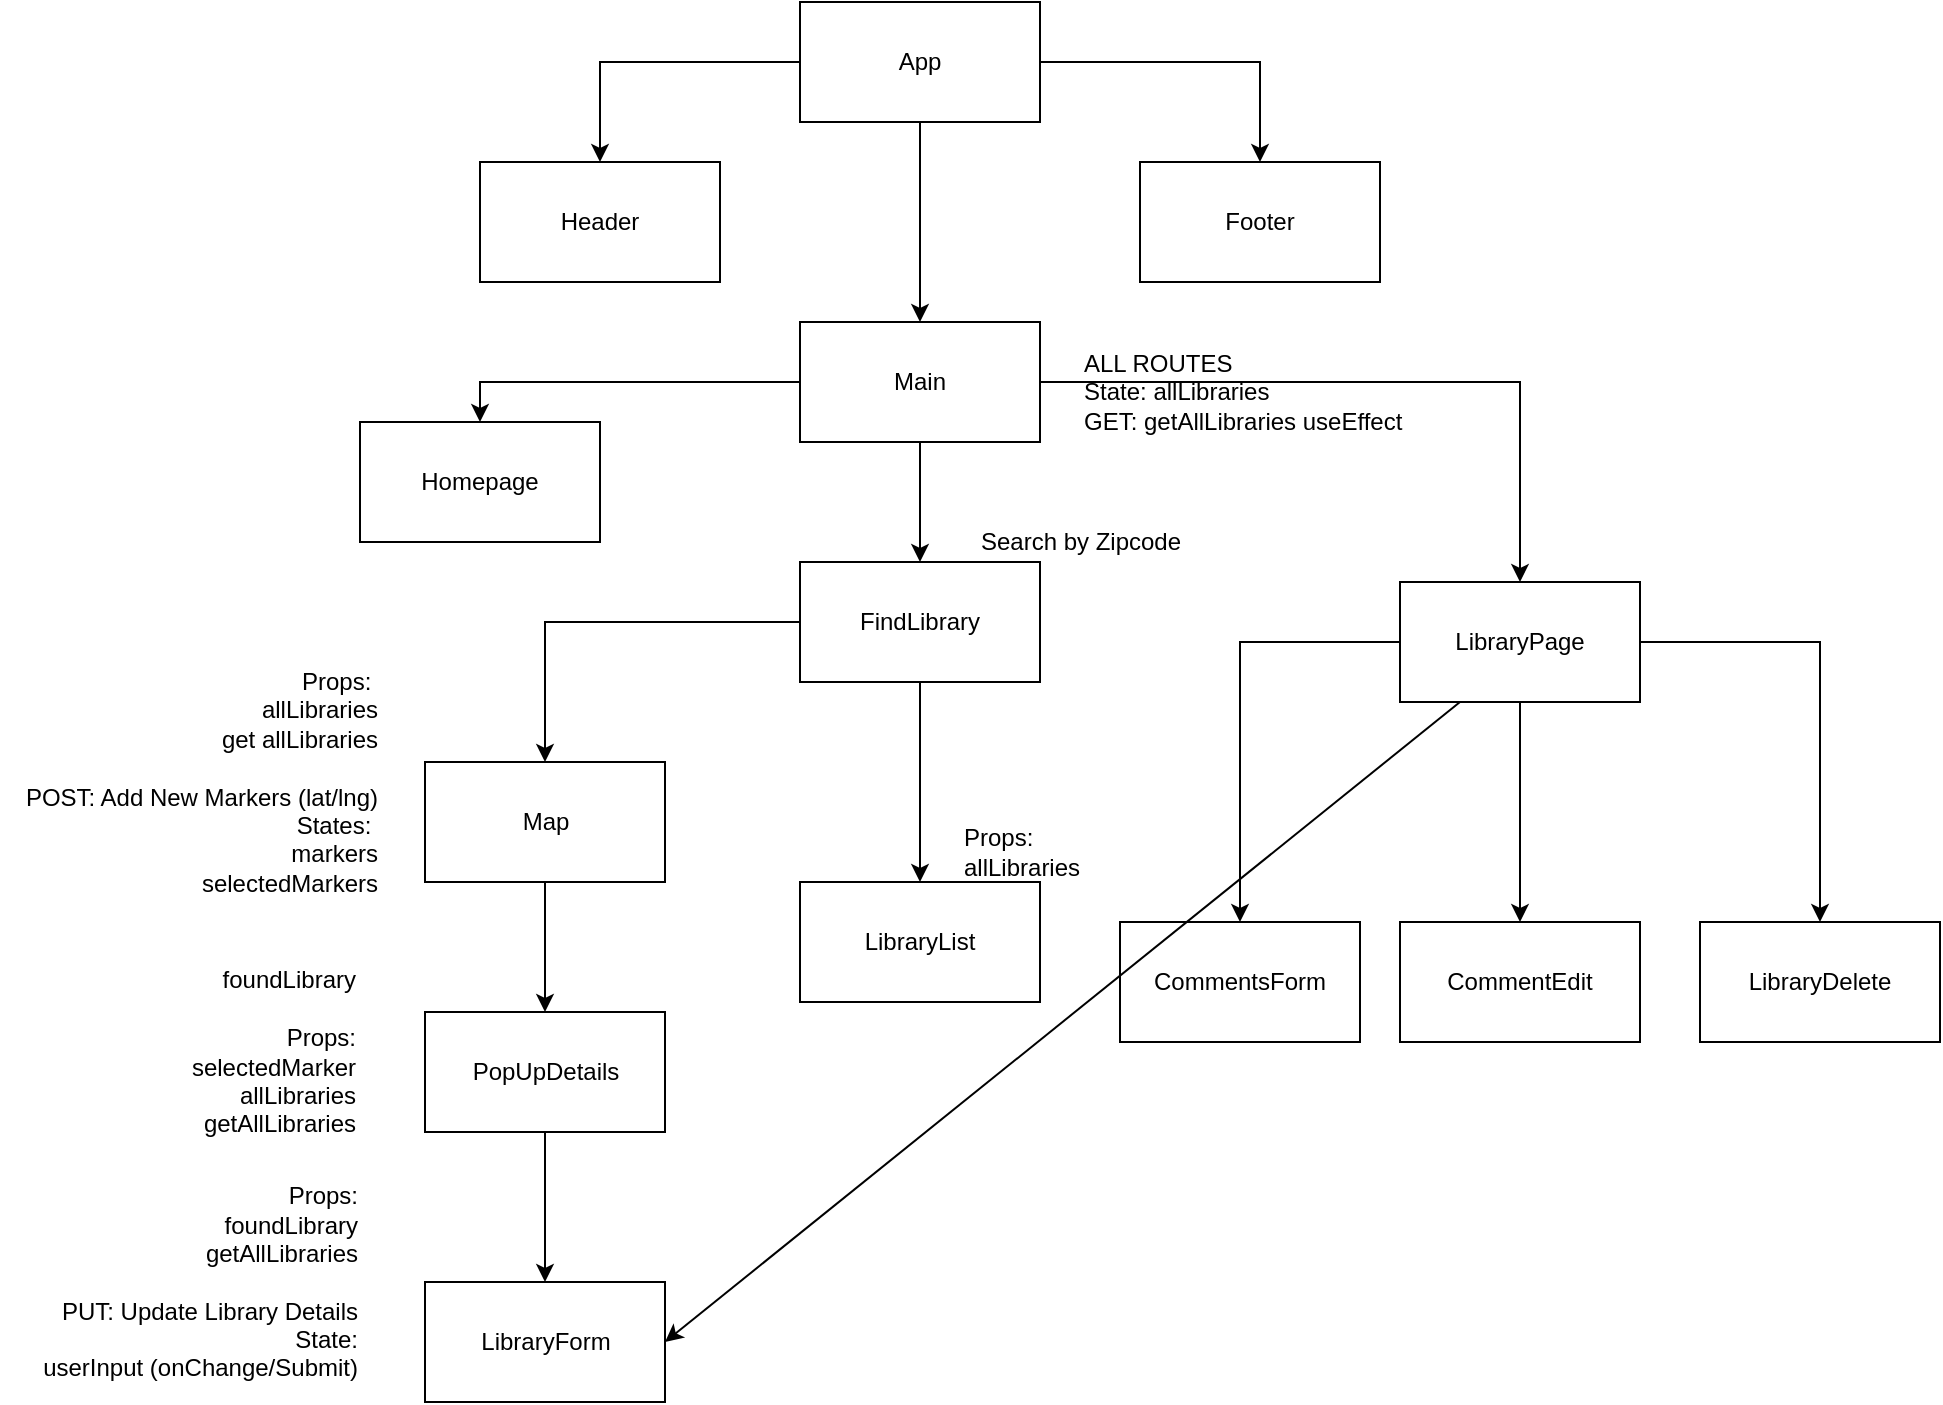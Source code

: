 <mxfile version="13.6.2" type="device"><diagram id="HdWKcb-8YZJ79-P30v2o" name="Page-1"><mxGraphModel dx="1777" dy="695" grid="1" gridSize="10" guides="1" tooltips="1" connect="1" arrows="1" fold="1" page="1" pageScale="1" pageWidth="850" pageHeight="1100" math="0" shadow="0"><root><mxCell id="0"/><mxCell id="1" parent="0"/><mxCell id="X6bXbO6NI_cJ-Yb1LFdB-4" value="" style="edgeStyle=orthogonalEdgeStyle;rounded=0;orthogonalLoop=1;jettySize=auto;html=1;" parent="1" source="X6bXbO6NI_cJ-Yb1LFdB-1" target="X6bXbO6NI_cJ-Yb1LFdB-3" edge="1"><mxGeometry relative="1" as="geometry"/></mxCell><mxCell id="X6bXbO6NI_cJ-Yb1LFdB-6" value="" style="edgeStyle=orthogonalEdgeStyle;rounded=0;orthogonalLoop=1;jettySize=auto;html=1;" parent="1" source="X6bXbO6NI_cJ-Yb1LFdB-1" target="X6bXbO6NI_cJ-Yb1LFdB-5" edge="1"><mxGeometry relative="1" as="geometry"/></mxCell><mxCell id="X6bXbO6NI_cJ-Yb1LFdB-8" value="" style="edgeStyle=orthogonalEdgeStyle;rounded=0;orthogonalLoop=1;jettySize=auto;html=1;" parent="1" source="X6bXbO6NI_cJ-Yb1LFdB-1" target="X6bXbO6NI_cJ-Yb1LFdB-7" edge="1"><mxGeometry relative="1" as="geometry"/></mxCell><mxCell id="X6bXbO6NI_cJ-Yb1LFdB-1" value="App" style="rounded=0;whiteSpace=wrap;html=1;" parent="1" vertex="1"><mxGeometry x="240" y="230" width="120" height="60" as="geometry"/></mxCell><mxCell id="X6bXbO6NI_cJ-Yb1LFdB-3" value="Header" style="rounded=0;whiteSpace=wrap;html=1;" parent="1" vertex="1"><mxGeometry x="80" y="310" width="120" height="60" as="geometry"/></mxCell><mxCell id="X6bXbO6NI_cJ-Yb1LFdB-5" value="Footer" style="rounded=0;whiteSpace=wrap;html=1;" parent="1" vertex="1"><mxGeometry x="410" y="310" width="120" height="60" as="geometry"/></mxCell><mxCell id="X6bXbO6NI_cJ-Yb1LFdB-12" value="" style="edgeStyle=orthogonalEdgeStyle;rounded=0;orthogonalLoop=1;jettySize=auto;html=1;entryX=0.5;entryY=0;entryDx=0;entryDy=0;" parent="1" source="X6bXbO6NI_cJ-Yb1LFdB-7" target="X6bXbO6NI_cJ-Yb1LFdB-11" edge="1"><mxGeometry relative="1" as="geometry"/></mxCell><mxCell id="X6bXbO6NI_cJ-Yb1LFdB-16" value="" style="edgeStyle=orthogonalEdgeStyle;rounded=0;orthogonalLoop=1;jettySize=auto;html=1;exitX=0.5;exitY=1;exitDx=0;exitDy=0;" parent="1" source="X6bXbO6NI_cJ-Yb1LFdB-7" target="X6bXbO6NI_cJ-Yb1LFdB-15" edge="1"><mxGeometry relative="1" as="geometry"/></mxCell><mxCell id="X6bXbO6NI_cJ-Yb1LFdB-7" value="Main" style="rounded=0;whiteSpace=wrap;html=1;" parent="1" vertex="1"><mxGeometry x="240" y="390" width="120" height="60" as="geometry"/></mxCell><mxCell id="X6bXbO6NI_cJ-Yb1LFdB-11" value="Homepage" style="rounded=0;whiteSpace=wrap;html=1;" parent="1" vertex="1"><mxGeometry x="20" y="440" width="120" height="60" as="geometry"/></mxCell><mxCell id="X6bXbO6NI_cJ-Yb1LFdB-24" value="" style="edgeStyle=orthogonalEdgeStyle;rounded=0;orthogonalLoop=1;jettySize=auto;html=1;exitX=0.5;exitY=1;exitDx=0;exitDy=0;" parent="1" source="X6bXbO6NI_cJ-Yb1LFdB-15" target="X6bXbO6NI_cJ-Yb1LFdB-23" edge="1"><mxGeometry relative="1" as="geometry"/></mxCell><mxCell id="X6bXbO6NI_cJ-Yb1LFdB-27" value="" style="edgeStyle=orthogonalEdgeStyle;rounded=0;orthogonalLoop=1;jettySize=auto;html=1;entryX=0.5;entryY=0;entryDx=0;entryDy=0;" parent="1" source="X6bXbO6NI_cJ-Yb1LFdB-15" target="X6bXbO6NI_cJ-Yb1LFdB-26" edge="1"><mxGeometry relative="1" as="geometry"/></mxCell><mxCell id="X6bXbO6NI_cJ-Yb1LFdB-15" value="FindLibrary" style="rounded=0;whiteSpace=wrap;html=1;" parent="1" vertex="1"><mxGeometry x="240" y="510" width="120" height="60" as="geometry"/></mxCell><mxCell id="X6bXbO6NI_cJ-Yb1LFdB-30" value="" style="edgeStyle=orthogonalEdgeStyle;rounded=0;orthogonalLoop=1;jettySize=auto;html=1;exitX=0.5;exitY=1;exitDx=0;exitDy=0;entryX=0.5;entryY=0;entryDx=0;entryDy=0;" parent="1" source="X6bXbO6NI_cJ-Yb1LFdB-26" target="X6bXbO6NI_cJ-Yb1LFdB-18" edge="1"><mxGeometry relative="1" as="geometry"/></mxCell><mxCell id="i-Bo7hph6NvP6bYXp6eL-5" value="" style="edgeStyle=orthogonalEdgeStyle;rounded=0;orthogonalLoop=1;jettySize=auto;html=1;exitX=0.5;exitY=1;exitDx=0;exitDy=0;" parent="1" source="X6bXbO6NI_cJ-Yb1LFdB-18" target="i-Bo7hph6NvP6bYXp6eL-4" edge="1"><mxGeometry relative="1" as="geometry"/></mxCell><mxCell id="i-Bo7hph6NvP6bYXp6eL-9" value="" style="edgeStyle=orthogonalEdgeStyle;rounded=0;orthogonalLoop=1;jettySize=auto;html=1;" parent="1" source="X6bXbO6NI_cJ-Yb1LFdB-7" target="i-Bo7hph6NvP6bYXp6eL-8" edge="1"><mxGeometry relative="1" as="geometry"/></mxCell><mxCell id="X6bXbO6NI_cJ-Yb1LFdB-18" value="PopUpDetails" style="rounded=0;whiteSpace=wrap;html=1;" parent="1" vertex="1"><mxGeometry x="52.5" y="735" width="120" height="60" as="geometry"/></mxCell><mxCell id="X6bXbO6NI_cJ-Yb1LFdB-22" value="Search by Zipcode" style="text;html=1;align=center;verticalAlign=middle;resizable=0;points=[];autosize=1;" parent="1" vertex="1"><mxGeometry x="320" y="490" width="120" height="20" as="geometry"/></mxCell><mxCell id="X6bXbO6NI_cJ-Yb1LFdB-23" value="LibraryList" style="rounded=0;whiteSpace=wrap;html=1;" parent="1" vertex="1"><mxGeometry x="240" y="670" width="120" height="60" as="geometry"/></mxCell><mxCell id="X6bXbO6NI_cJ-Yb1LFdB-26" value="Map" style="rounded=0;whiteSpace=wrap;html=1;" parent="1" vertex="1"><mxGeometry x="52.5" y="610" width="120" height="60" as="geometry"/></mxCell><mxCell id="X6bXbO6NI_cJ-Yb1LFdB-28" value="foundLibrary&lt;br&gt;&lt;br&gt;Props:&lt;br&gt;selectedMarker&lt;br&gt;allLibraries&lt;br&gt;getAllLibraries" style="text;html=1;strokeColor=none;fillColor=none;align=right;verticalAlign=middle;whiteSpace=wrap;rounded=0;imageAlign=left;" parent="1" vertex="1"><mxGeometry x="-110" y="715" width="130" height="80" as="geometry"/></mxCell><mxCell id="i-Bo7hph6NvP6bYXp6eL-1" value="ALL ROUTES&lt;br&gt;State: allLibraries&amp;nbsp;&lt;br&gt;GET: getAllLibraries useEffect" style="text;html=1;align=left;verticalAlign=middle;resizable=0;points=[];autosize=1;" parent="1" vertex="1"><mxGeometry x="380" y="400" width="170" height="50" as="geometry"/></mxCell><mxCell id="i-Bo7hph6NvP6bYXp6eL-2" value="Props:&amp;nbsp;&lt;br&gt;allLibraries&lt;br&gt;get allLibraries&lt;br&gt;&lt;br&gt;POST: Add New Markers (lat/lng)&lt;br&gt;States:&amp;nbsp;&lt;br&gt;markers&lt;br&gt;selectedMarkers" style="text;html=1;align=right;verticalAlign=middle;resizable=0;points=[];autosize=1;" parent="1" vertex="1"><mxGeometry x="-160" y="560" width="190" height="120" as="geometry"/></mxCell><mxCell id="i-Bo7hph6NvP6bYXp6eL-3" value="Props:&lt;br&gt;allLibraries" style="text;html=1;align=left;verticalAlign=middle;resizable=0;points=[];autosize=1;" parent="1" vertex="1"><mxGeometry x="320" y="640" width="70" height="30" as="geometry"/></mxCell><mxCell id="i-Bo7hph6NvP6bYXp6eL-4" value="LibraryForm" style="rounded=0;whiteSpace=wrap;html=1;" parent="1" vertex="1"><mxGeometry x="52.5" y="870" width="120" height="60" as="geometry"/></mxCell><mxCell id="i-Bo7hph6NvP6bYXp6eL-6" value="Props:&lt;br&gt;foundLibrary&lt;br&gt;getAllLibraries&lt;br&gt;&lt;br&gt;PUT: Update Library Details&lt;br&gt;State:&lt;br&gt;userInput (onChange/Submit)" style="text;html=1;align=right;verticalAlign=middle;resizable=0;points=[];autosize=1;" parent="1" vertex="1"><mxGeometry x="-150" y="820" width="170" height="100" as="geometry"/></mxCell><mxCell id="i-Bo7hph6NvP6bYXp6eL-13" value="" style="edgeStyle=orthogonalEdgeStyle;rounded=0;orthogonalLoop=1;jettySize=auto;html=1;exitX=0;exitY=0.5;exitDx=0;exitDy=0;" parent="1" source="i-Bo7hph6NvP6bYXp6eL-8" target="i-Bo7hph6NvP6bYXp6eL-12" edge="1"><mxGeometry relative="1" as="geometry"/></mxCell><mxCell id="tqYDYF3qAk8WKab-BqXz-5" value="" style="edgeStyle=orthogonalEdgeStyle;rounded=0;orthogonalLoop=1;jettySize=auto;html=1;" parent="1" source="i-Bo7hph6NvP6bYXp6eL-8" target="tqYDYF3qAk8WKab-BqXz-4" edge="1"><mxGeometry relative="1" as="geometry"/></mxCell><mxCell id="i-Bo7hph6NvP6bYXp6eL-8" value="LibraryPage" style="rounded=0;whiteSpace=wrap;html=1;" parent="1" vertex="1"><mxGeometry x="540" y="520" width="120" height="60" as="geometry"/></mxCell><mxCell id="tqYDYF3qAk8WKab-BqXz-3" value="" style="edgeStyle=orthogonalEdgeStyle;rounded=0;orthogonalLoop=1;jettySize=auto;html=1;exitX=0.5;exitY=1;exitDx=0;exitDy=0;" parent="1" source="i-Bo7hph6NvP6bYXp6eL-8" target="tqYDYF3qAk8WKab-BqXz-2" edge="1"><mxGeometry relative="1" as="geometry"/></mxCell><mxCell id="i-Bo7hph6NvP6bYXp6eL-12" value="CommentsForm" style="rounded=0;whiteSpace=wrap;html=1;" parent="1" vertex="1"><mxGeometry x="400" y="690" width="120" height="60" as="geometry"/></mxCell><mxCell id="tqYDYF3qAk8WKab-BqXz-2" value="CommentEdit" style="rounded=0;whiteSpace=wrap;html=1;" parent="1" vertex="1"><mxGeometry x="540" y="690" width="120" height="60" as="geometry"/></mxCell><mxCell id="tqYDYF3qAk8WKab-BqXz-4" value="LibraryDelete" style="rounded=0;whiteSpace=wrap;html=1;" parent="1" vertex="1"><mxGeometry x="690" y="690" width="120" height="60" as="geometry"/></mxCell><mxCell id="tqYDYF3qAk8WKab-BqXz-6" value="" style="endArrow=classic;html=1;exitX=0.25;exitY=1;exitDx=0;exitDy=0;entryX=1;entryY=0.5;entryDx=0;entryDy=0;" parent="1" source="i-Bo7hph6NvP6bYXp6eL-8" target="i-Bo7hph6NvP6bYXp6eL-4" edge="1"><mxGeometry width="50" height="50" relative="1" as="geometry"><mxPoint x="470" y="760" as="sourcePoint"/><mxPoint x="520" y="710" as="targetPoint"/></mxGeometry></mxCell></root></mxGraphModel></diagram></mxfile>